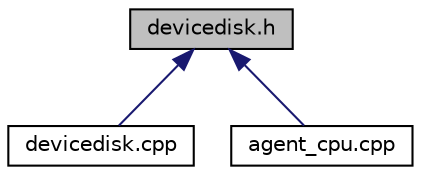 digraph "devicedisk.h"
{
 // INTERACTIVE_SVG=YES
  edge [fontname="Helvetica",fontsize="10",labelfontname="Helvetica",labelfontsize="10"];
  node [fontname="Helvetica",fontsize="10",shape=record];
  Node45 [label="devicedisk.h",height=0.2,width=0.4,color="black", fillcolor="grey75", style="filled", fontcolor="black"];
  Node45 -> Node46 [dir="back",color="midnightblue",fontsize="10",style="solid",fontname="Helvetica"];
  Node46 [label="devicedisk.cpp",height=0.2,width=0.4,color="black", fillcolor="white", style="filled",URL="$devicedisk_8cpp.html"];
  Node45 -> Node47 [dir="back",color="midnightblue",fontsize="10",style="solid",fontname="Helvetica"];
  Node47 [label="agent_cpu.cpp",height=0.2,width=0.4,color="black", fillcolor="white", style="filled",URL="$agent__cpu_8cpp.html"];
}
